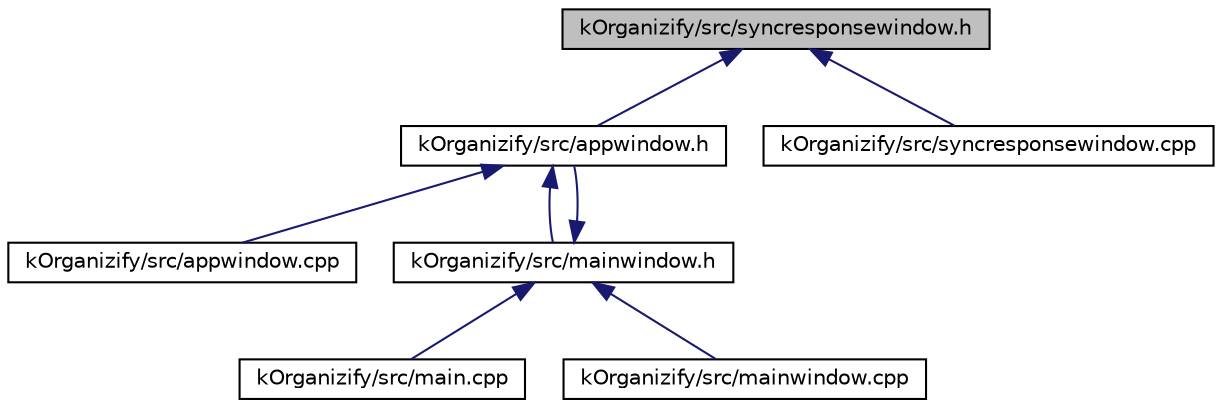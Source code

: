 digraph "kOrganizify/src/syncresponsewindow.h"
{
 // LATEX_PDF_SIZE
  edge [fontname="Helvetica",fontsize="10",labelfontname="Helvetica",labelfontsize="10"];
  node [fontname="Helvetica",fontsize="10",shape=record];
  Node1 [label="kOrganizify/src/syncresponsewindow.h",height=0.2,width=0.4,color="black", fillcolor="grey75", style="filled", fontcolor="black",tooltip=" "];
  Node1 -> Node2 [dir="back",color="midnightblue",fontsize="10",style="solid",fontname="Helvetica"];
  Node2 [label="kOrganizify/src/appwindow.h",height=0.2,width=0.4,color="black", fillcolor="white", style="filled",URL="$appwindow_8h.html",tooltip=" "];
  Node2 -> Node3 [dir="back",color="midnightblue",fontsize="10",style="solid",fontname="Helvetica"];
  Node3 [label="kOrganizify/src/appwindow.cpp",height=0.2,width=0.4,color="black", fillcolor="white", style="filled",URL="$appwindow_8cpp.html",tooltip=" "];
  Node2 -> Node4 [dir="back",color="midnightblue",fontsize="10",style="solid",fontname="Helvetica"];
  Node4 [label="kOrganizify/src/mainwindow.h",height=0.2,width=0.4,color="black", fillcolor="white", style="filled",URL="$mainwindow_8h.html",tooltip=" "];
  Node4 -> Node2 [dir="back",color="midnightblue",fontsize="10",style="solid",fontname="Helvetica"];
  Node4 -> Node5 [dir="back",color="midnightblue",fontsize="10",style="solid",fontname="Helvetica"];
  Node5 [label="kOrganizify/src/main.cpp",height=0.2,width=0.4,color="black", fillcolor="white", style="filled",URL="$main_8cpp.html",tooltip=" "];
  Node4 -> Node6 [dir="back",color="midnightblue",fontsize="10",style="solid",fontname="Helvetica"];
  Node6 [label="kOrganizify/src/mainwindow.cpp",height=0.2,width=0.4,color="black", fillcolor="white", style="filled",URL="$mainwindow_8cpp.html",tooltip=" "];
  Node1 -> Node7 [dir="back",color="midnightblue",fontsize="10",style="solid",fontname="Helvetica"];
  Node7 [label="kOrganizify/src/syncresponsewindow.cpp",height=0.2,width=0.4,color="black", fillcolor="white", style="filled",URL="$syncresponsewindow_8cpp.html",tooltip=" "];
}
